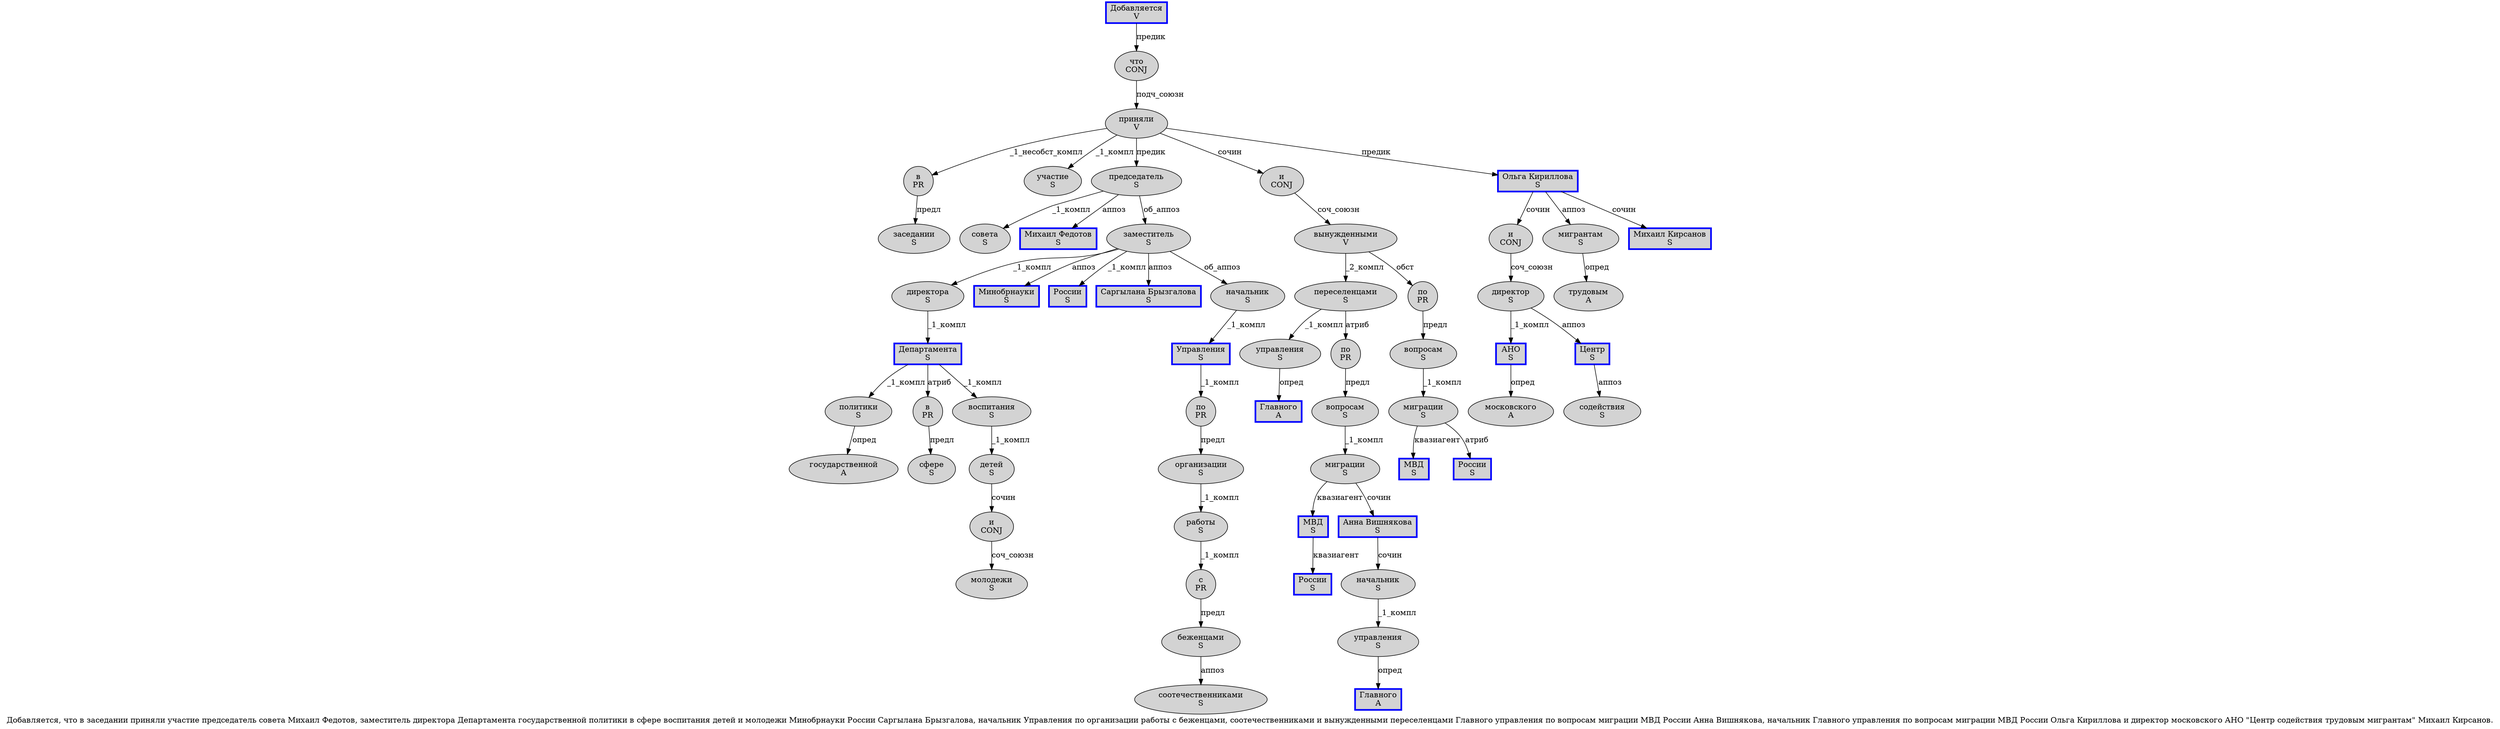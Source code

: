 digraph SENTENCE_740 {
	graph [label="Добавляется, что в заседании приняли участие председатель совета Михаил Федотов, заместитель директора Департамента государственной политики в сфере воспитания детей и молодежи Минобрнауки России Саргылана Брызгалова, начальник Управления по организации работы с беженцами, соотечественниками и вынужденными переселенцами Главного управления по вопросам миграции МВД России Анна Вишнякова, начальник Главного управления по вопросам миграции МВД России Ольга Кириллова и директор московского АНО \"Центр содействия трудовым мигрантам\" Михаил Кирсанов."]
	node [style=filled]
		0 [label="Добавляется
V" color=blue fillcolor=lightgray penwidth=3 shape=box]
		2 [label="что
CONJ" color="" fillcolor=lightgray penwidth=1 shape=ellipse]
		3 [label="в
PR" color="" fillcolor=lightgray penwidth=1 shape=ellipse]
		4 [label="заседании
S" color="" fillcolor=lightgray penwidth=1 shape=ellipse]
		5 [label="приняли
V" color="" fillcolor=lightgray penwidth=1 shape=ellipse]
		6 [label="участие
S" color="" fillcolor=lightgray penwidth=1 shape=ellipse]
		7 [label="председатель
S" color="" fillcolor=lightgray penwidth=1 shape=ellipse]
		8 [label="совета
S" color="" fillcolor=lightgray penwidth=1 shape=ellipse]
		9 [label="Михаил Федотов
S" color=blue fillcolor=lightgray penwidth=3 shape=box]
		11 [label="заместитель
S" color="" fillcolor=lightgray penwidth=1 shape=ellipse]
		12 [label="директора
S" color="" fillcolor=lightgray penwidth=1 shape=ellipse]
		13 [label="Департамента
S" color=blue fillcolor=lightgray penwidth=3 shape=box]
		14 [label="государственной
A" color="" fillcolor=lightgray penwidth=1 shape=ellipse]
		15 [label="политики
S" color="" fillcolor=lightgray penwidth=1 shape=ellipse]
		16 [label="в
PR" color="" fillcolor=lightgray penwidth=1 shape=ellipse]
		17 [label="сфере
S" color="" fillcolor=lightgray penwidth=1 shape=ellipse]
		18 [label="воспитания
S" color="" fillcolor=lightgray penwidth=1 shape=ellipse]
		19 [label="детей
S" color="" fillcolor=lightgray penwidth=1 shape=ellipse]
		20 [label="и
CONJ" color="" fillcolor=lightgray penwidth=1 shape=ellipse]
		21 [label="молодежи
S" color="" fillcolor=lightgray penwidth=1 shape=ellipse]
		22 [label="Минобрнауки
S" color=blue fillcolor=lightgray penwidth=3 shape=box]
		23 [label="России
S" color=blue fillcolor=lightgray penwidth=3 shape=box]
		24 [label="Саргылана Брызгалова
S" color=blue fillcolor=lightgray penwidth=3 shape=box]
		26 [label="начальник
S" color="" fillcolor=lightgray penwidth=1 shape=ellipse]
		27 [label="Управления
S" color=blue fillcolor=lightgray penwidth=3 shape=box]
		28 [label="по
PR" color="" fillcolor=lightgray penwidth=1 shape=ellipse]
		29 [label="организации
S" color="" fillcolor=lightgray penwidth=1 shape=ellipse]
		30 [label="работы
S" color="" fillcolor=lightgray penwidth=1 shape=ellipse]
		31 [label="с
PR" color="" fillcolor=lightgray penwidth=1 shape=ellipse]
		32 [label="беженцами
S" color="" fillcolor=lightgray penwidth=1 shape=ellipse]
		34 [label="соотечественниками
S" color="" fillcolor=lightgray penwidth=1 shape=ellipse]
		35 [label="и
CONJ" color="" fillcolor=lightgray penwidth=1 shape=ellipse]
		36 [label="вынужденными
V" color="" fillcolor=lightgray penwidth=1 shape=ellipse]
		37 [label="переселенцами
S" color="" fillcolor=lightgray penwidth=1 shape=ellipse]
		38 [label="Главного
A" color=blue fillcolor=lightgray penwidth=3 shape=box]
		39 [label="управления
S" color="" fillcolor=lightgray penwidth=1 shape=ellipse]
		40 [label="по
PR" color="" fillcolor=lightgray penwidth=1 shape=ellipse]
		41 [label="вопросам
S" color="" fillcolor=lightgray penwidth=1 shape=ellipse]
		42 [label="миграции
S" color="" fillcolor=lightgray penwidth=1 shape=ellipse]
		43 [label="МВД
S" color=blue fillcolor=lightgray penwidth=3 shape=box]
		44 [label="России
S" color=blue fillcolor=lightgray penwidth=3 shape=box]
		45 [label="Анна Вишнякова
S" color=blue fillcolor=lightgray penwidth=3 shape=box]
		47 [label="начальник
S" color="" fillcolor=lightgray penwidth=1 shape=ellipse]
		48 [label="Главного
A" color=blue fillcolor=lightgray penwidth=3 shape=box]
		49 [label="управления
S" color="" fillcolor=lightgray penwidth=1 shape=ellipse]
		50 [label="по
PR" color="" fillcolor=lightgray penwidth=1 shape=ellipse]
		51 [label="вопросам
S" color="" fillcolor=lightgray penwidth=1 shape=ellipse]
		52 [label="миграции
S" color="" fillcolor=lightgray penwidth=1 shape=ellipse]
		53 [label="МВД
S" color=blue fillcolor=lightgray penwidth=3 shape=box]
		54 [label="России
S" color=blue fillcolor=lightgray penwidth=3 shape=box]
		55 [label="Ольга Кириллова
S" color=blue fillcolor=lightgray penwidth=3 shape=box]
		56 [label="и
CONJ" color="" fillcolor=lightgray penwidth=1 shape=ellipse]
		57 [label="директор
S" color="" fillcolor=lightgray penwidth=1 shape=ellipse]
		58 [label="московского
A" color="" fillcolor=lightgray penwidth=1 shape=ellipse]
		59 [label="АНО
S" color=blue fillcolor=lightgray penwidth=3 shape=box]
		61 [label="Центр
S" color=blue fillcolor=lightgray penwidth=3 shape=box]
		62 [label="содействия
S" color="" fillcolor=lightgray penwidth=1 shape=ellipse]
		63 [label="трудовым
A" color="" fillcolor=lightgray penwidth=1 shape=ellipse]
		64 [label="мигрантам
S" color="" fillcolor=lightgray penwidth=1 shape=ellipse]
		66 [label="Михаил Кирсанов
S" color=blue fillcolor=lightgray penwidth=3 shape=box]
			16 -> 17 [label="предл"]
			55 -> 56 [label="сочин"]
			55 -> 64 [label="аппоз"]
			55 -> 66 [label="сочин"]
			41 -> 42 [label="_1_компл"]
			12 -> 13 [label="_1_компл"]
			3 -> 4 [label="предл"]
			26 -> 27 [label="_1_компл"]
			32 -> 34 [label="аппоз"]
			5 -> 3 [label="_1_несобст_компл"]
			5 -> 6 [label="_1_компл"]
			5 -> 7 [label="предик"]
			5 -> 35 [label="сочин"]
			5 -> 55 [label="предик"]
			2 -> 5 [label="подч_союзн"]
			40 -> 41 [label="предл"]
			28 -> 29 [label="предл"]
			20 -> 21 [label="соч_союзн"]
			0 -> 2 [label="предик"]
			61 -> 62 [label="аппоз"]
			11 -> 12 [label="_1_компл"]
			11 -> 22 [label="аппоз"]
			11 -> 23 [label="_1_компл"]
			11 -> 24 [label="аппоз"]
			11 -> 26 [label="об_аппоз"]
			36 -> 37 [label="_2_компл"]
			36 -> 50 [label="обст"]
			18 -> 19 [label="_1_компл"]
			13 -> 15 [label="_1_компл"]
			13 -> 16 [label="атриб"]
			13 -> 18 [label="_1_компл"]
			31 -> 32 [label="предл"]
			64 -> 63 [label="опред"]
			42 -> 43 [label="квазиагент"]
			42 -> 45 [label="сочин"]
			15 -> 14 [label="опред"]
			50 -> 51 [label="предл"]
			52 -> 53 [label="квазиагент"]
			52 -> 54 [label="атриб"]
			47 -> 49 [label="_1_компл"]
			35 -> 36 [label="соч_союзн"]
			29 -> 30 [label="_1_компл"]
			56 -> 57 [label="соч_союзн"]
			57 -> 59 [label="_1_компл"]
			57 -> 61 [label="аппоз"]
			43 -> 44 [label="квазиагент"]
			37 -> 39 [label="_1_компл"]
			37 -> 40 [label="атриб"]
			30 -> 31 [label="_1_компл"]
			45 -> 47 [label="сочин"]
			49 -> 48 [label="опред"]
			19 -> 20 [label="сочин"]
			51 -> 52 [label="_1_компл"]
			39 -> 38 [label="опред"]
			59 -> 58 [label="опред"]
			27 -> 28 [label="_1_компл"]
			7 -> 8 [label="_1_компл"]
			7 -> 9 [label="аппоз"]
			7 -> 11 [label="об_аппоз"]
}